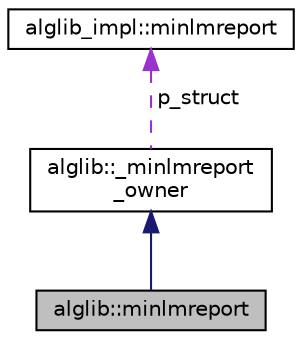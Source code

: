 digraph "alglib::minlmreport"
{
  edge [fontname="Helvetica",fontsize="10",labelfontname="Helvetica",labelfontsize="10"];
  node [fontname="Helvetica",fontsize="10",shape=record];
  Node2 [label="alglib::minlmreport",height=0.2,width=0.4,color="black", fillcolor="grey75", style="filled", fontcolor="black"];
  Node3 -> Node2 [dir="back",color="midnightblue",fontsize="10",style="solid",fontname="Helvetica"];
  Node3 [label="alglib::_minlmreport\l_owner",height=0.2,width=0.4,color="black", fillcolor="white", style="filled",URL="$classalglib_1_1__minlmreport__owner.html"];
  Node4 -> Node3 [dir="back",color="darkorchid3",fontsize="10",style="dashed",label=" p_struct" ,fontname="Helvetica"];
  Node4 [label="alglib_impl::minlmreport",height=0.2,width=0.4,color="black", fillcolor="white", style="filled",URL="$structalglib__impl_1_1minlmreport.html"];
}
